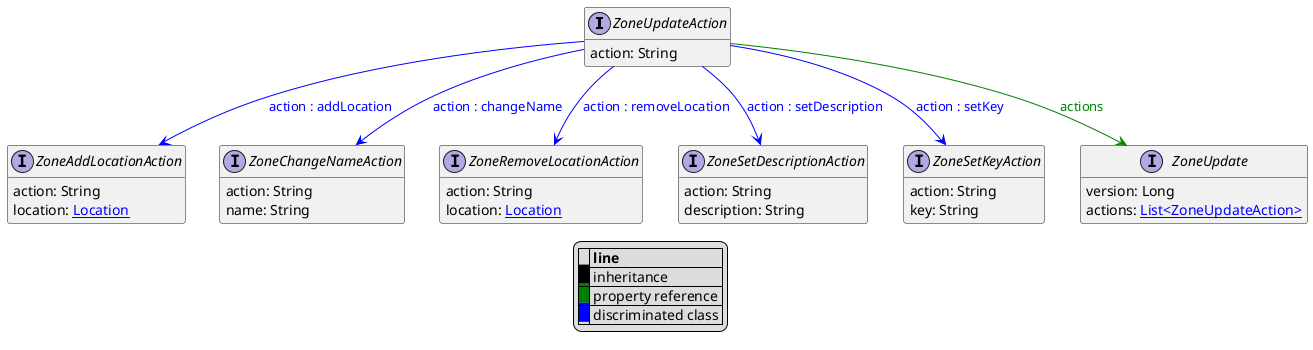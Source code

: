 @startuml

hide empty fields
hide empty methods
legend
|= |= line |
|<back:black>   </back>| inheritance |
|<back:green>   </back>| property reference |
|<back:blue>   </back>| discriminated class |
endlegend
interface ZoneUpdateAction [[ZoneUpdateAction.svg]]  {
    action: String
}


interface ZoneAddLocationAction [[ZoneAddLocationAction.svg]]  {
    action: String
    location: [[Location.svg Location]]
}
interface ZoneChangeNameAction [[ZoneChangeNameAction.svg]]  {
    action: String
    name: String
}
interface ZoneRemoveLocationAction [[ZoneRemoveLocationAction.svg]]  {
    action: String
    location: [[Location.svg Location]]
}
interface ZoneSetDescriptionAction [[ZoneSetDescriptionAction.svg]]  {
    action: String
    description: String
}
interface ZoneSetKeyAction [[ZoneSetKeyAction.svg]]  {
    action: String
    key: String
}
interface ZoneUpdate [[ZoneUpdate.svg]]  {
    version: Long
    actions: [[ZoneUpdateAction.svg List<ZoneUpdateAction>]]
}
ZoneUpdateAction --> ZoneAddLocationAction #blue;text:blue : "action : addLocation"
ZoneUpdateAction --> ZoneChangeNameAction #blue;text:blue : "action : changeName"
ZoneUpdateAction --> ZoneRemoveLocationAction #blue;text:blue : "action : removeLocation"
ZoneUpdateAction --> ZoneSetDescriptionAction #blue;text:blue : "action : setDescription"
ZoneUpdateAction --> ZoneSetKeyAction #blue;text:blue : "action : setKey"
ZoneUpdateAction --> ZoneUpdate #green;text:green : "actions"
@enduml

